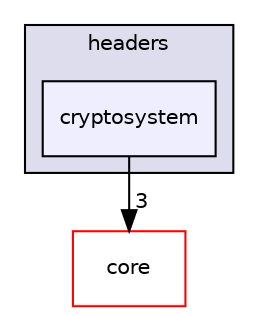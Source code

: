 digraph "/home/runner/work/PEPITAS-Cryptocurrency/PEPITAS-Cryptocurrency/headers/cryptosystem" {
  compound=true
  node [ fontsize="10", fontname="Helvetica"];
  edge [ labelfontsize="10", labelfontname="Helvetica"];
  subgraph clusterdir_7f57b1e41c5acd0e859ae5f3a2b075a9 {
    graph [ bgcolor="#ddddee", pencolor="black", label="headers" fontname="Helvetica", fontsize="10", URL="dir_7f57b1e41c5acd0e859ae5f3a2b075a9.html"]
  dir_f4c924d95c8a1002b14665e0a9da530d [shape=box, label="cryptosystem", style="filled", fillcolor="#eeeeff", pencolor="black", URL="dir_f4c924d95c8a1002b14665e0a9da530d.html"];
  }
  dir_c55509eeb63bcbc47aa921b127ea82fb [shape=box label="core" fillcolor="white" style="filled" color="red" URL="dir_c55509eeb63bcbc47aa921b127ea82fb.html"];
  dir_f4c924d95c8a1002b14665e0a9da530d->dir_c55509eeb63bcbc47aa921b127ea82fb [headlabel="3", labeldistance=1.5 headhref="dir_000004_000001.html"];
}
